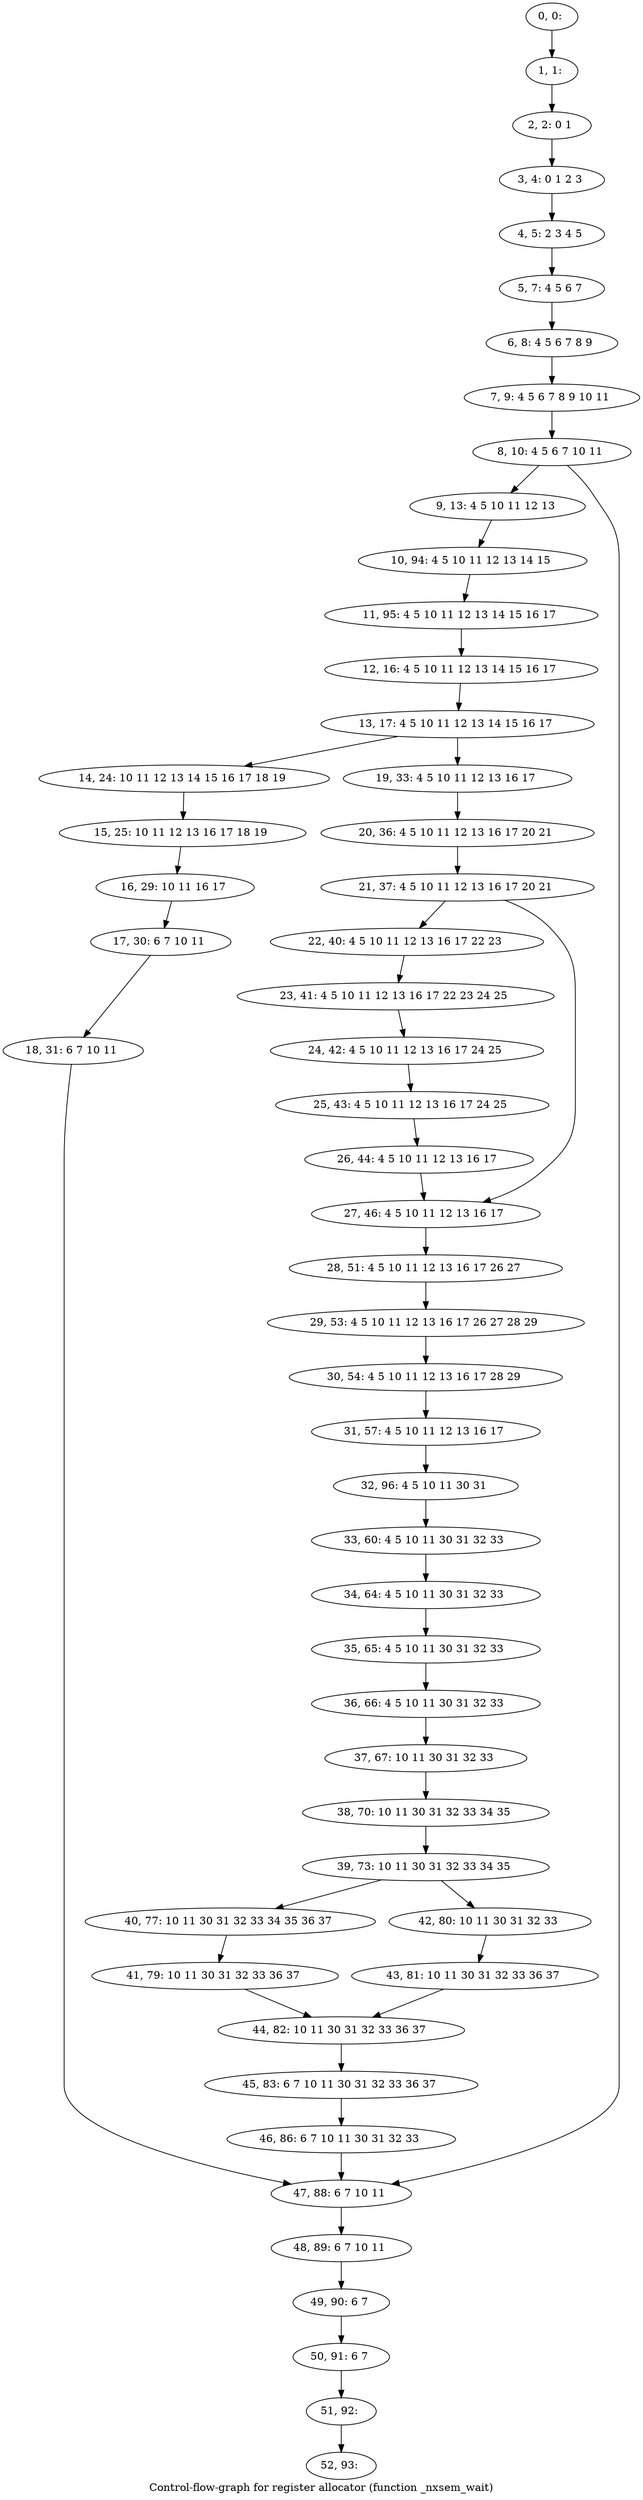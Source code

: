 digraph G {
graph [label="Control-flow-graph for register allocator (function _nxsem_wait)"]
0[label="0, 0: "];
1[label="1, 1: "];
2[label="2, 2: 0 1 "];
3[label="3, 4: 0 1 2 3 "];
4[label="4, 5: 2 3 4 5 "];
5[label="5, 7: 4 5 6 7 "];
6[label="6, 8: 4 5 6 7 8 9 "];
7[label="7, 9: 4 5 6 7 8 9 10 11 "];
8[label="8, 10: 4 5 6 7 10 11 "];
9[label="9, 13: 4 5 10 11 12 13 "];
10[label="10, 94: 4 5 10 11 12 13 14 15 "];
11[label="11, 95: 4 5 10 11 12 13 14 15 16 17 "];
12[label="12, 16: 4 5 10 11 12 13 14 15 16 17 "];
13[label="13, 17: 4 5 10 11 12 13 14 15 16 17 "];
14[label="14, 24: 10 11 12 13 14 15 16 17 18 19 "];
15[label="15, 25: 10 11 12 13 16 17 18 19 "];
16[label="16, 29: 10 11 16 17 "];
17[label="17, 30: 6 7 10 11 "];
18[label="18, 31: 6 7 10 11 "];
19[label="19, 33: 4 5 10 11 12 13 16 17 "];
20[label="20, 36: 4 5 10 11 12 13 16 17 20 21 "];
21[label="21, 37: 4 5 10 11 12 13 16 17 20 21 "];
22[label="22, 40: 4 5 10 11 12 13 16 17 22 23 "];
23[label="23, 41: 4 5 10 11 12 13 16 17 22 23 24 25 "];
24[label="24, 42: 4 5 10 11 12 13 16 17 24 25 "];
25[label="25, 43: 4 5 10 11 12 13 16 17 24 25 "];
26[label="26, 44: 4 5 10 11 12 13 16 17 "];
27[label="27, 46: 4 5 10 11 12 13 16 17 "];
28[label="28, 51: 4 5 10 11 12 13 16 17 26 27 "];
29[label="29, 53: 4 5 10 11 12 13 16 17 26 27 28 29 "];
30[label="30, 54: 4 5 10 11 12 13 16 17 28 29 "];
31[label="31, 57: 4 5 10 11 12 13 16 17 "];
32[label="32, 96: 4 5 10 11 30 31 "];
33[label="33, 60: 4 5 10 11 30 31 32 33 "];
34[label="34, 64: 4 5 10 11 30 31 32 33 "];
35[label="35, 65: 4 5 10 11 30 31 32 33 "];
36[label="36, 66: 4 5 10 11 30 31 32 33 "];
37[label="37, 67: 10 11 30 31 32 33 "];
38[label="38, 70: 10 11 30 31 32 33 34 35 "];
39[label="39, 73: 10 11 30 31 32 33 34 35 "];
40[label="40, 77: 10 11 30 31 32 33 34 35 36 37 "];
41[label="41, 79: 10 11 30 31 32 33 36 37 "];
42[label="42, 80: 10 11 30 31 32 33 "];
43[label="43, 81: 10 11 30 31 32 33 36 37 "];
44[label="44, 82: 10 11 30 31 32 33 36 37 "];
45[label="45, 83: 6 7 10 11 30 31 32 33 36 37 "];
46[label="46, 86: 6 7 10 11 30 31 32 33 "];
47[label="47, 88: 6 7 10 11 "];
48[label="48, 89: 6 7 10 11 "];
49[label="49, 90: 6 7 "];
50[label="50, 91: 6 7 "];
51[label="51, 92: "];
52[label="52, 93: "];
0->1 ;
1->2 ;
2->3 ;
3->4 ;
4->5 ;
5->6 ;
6->7 ;
7->8 ;
8->9 ;
8->47 ;
9->10 ;
10->11 ;
11->12 ;
12->13 ;
13->14 ;
13->19 ;
14->15 ;
15->16 ;
16->17 ;
17->18 ;
18->47 ;
19->20 ;
20->21 ;
21->22 ;
21->27 ;
22->23 ;
23->24 ;
24->25 ;
25->26 ;
26->27 ;
27->28 ;
28->29 ;
29->30 ;
30->31 ;
31->32 ;
32->33 ;
33->34 ;
34->35 ;
35->36 ;
36->37 ;
37->38 ;
38->39 ;
39->40 ;
39->42 ;
40->41 ;
41->44 ;
42->43 ;
43->44 ;
44->45 ;
45->46 ;
46->47 ;
47->48 ;
48->49 ;
49->50 ;
50->51 ;
51->52 ;
}
